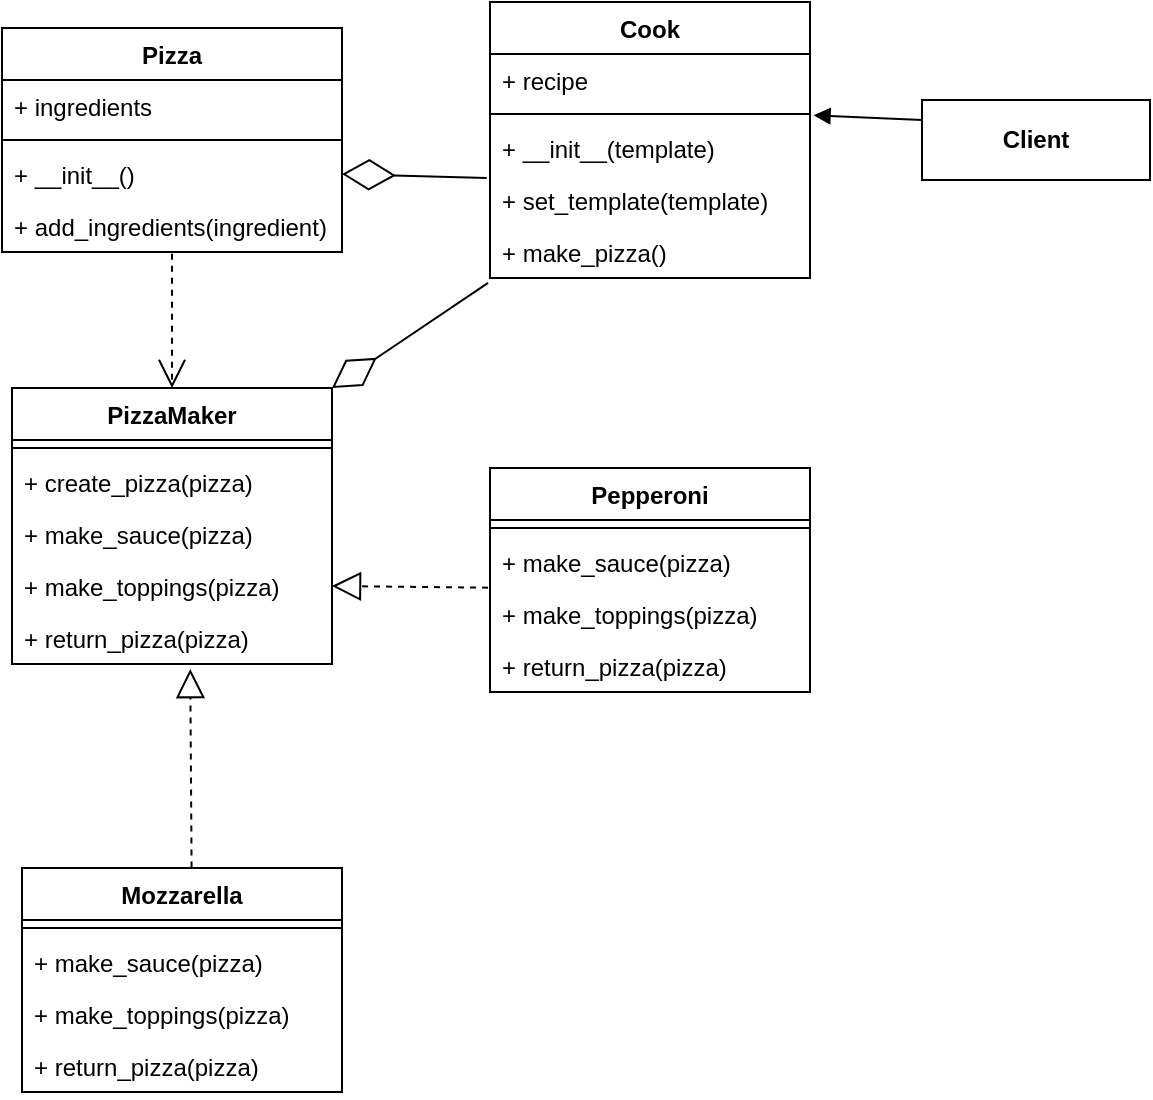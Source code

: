<mxfile version="21.7.2" type="device">
  <diagram id="C5RBs43oDa-KdzZeNtuy" name="Page-1">
    <mxGraphModel dx="1195" dy="658" grid="1" gridSize="10" guides="1" tooltips="1" connect="1" arrows="1" fold="1" page="1" pageScale="1" pageWidth="827" pageHeight="1169" math="0" shadow="0">
      <root>
        <mxCell id="WIyWlLk6GJQsqaUBKTNV-0" />
        <mxCell id="WIyWlLk6GJQsqaUBKTNV-1" parent="WIyWlLk6GJQsqaUBKTNV-0" />
        <mxCell id="EzUdXzh6BlRIs6PF3T6g-0" value="PizzaMaker" style="swimlane;fontStyle=1;align=center;verticalAlign=top;childLayout=stackLayout;horizontal=1;startSize=26;horizontalStack=0;resizeParent=1;resizeParentMax=0;resizeLast=0;collapsible=1;marginBottom=0;whiteSpace=wrap;html=1;" vertex="1" parent="WIyWlLk6GJQsqaUBKTNV-1">
          <mxGeometry x="175" y="340" width="160" height="138" as="geometry" />
        </mxCell>
        <mxCell id="EzUdXzh6BlRIs6PF3T6g-2" value="" style="line;strokeWidth=1;fillColor=none;align=left;verticalAlign=middle;spacingTop=-1;spacingLeft=3;spacingRight=3;rotatable=0;labelPosition=right;points=[];portConstraint=eastwest;strokeColor=inherit;" vertex="1" parent="EzUdXzh6BlRIs6PF3T6g-0">
          <mxGeometry y="26" width="160" height="8" as="geometry" />
        </mxCell>
        <mxCell id="EzUdXzh6BlRIs6PF3T6g-3" value="+ create_pizza(pizza)" style="text;strokeColor=none;fillColor=none;align=left;verticalAlign=top;spacingLeft=4;spacingRight=4;overflow=hidden;rotatable=0;points=[[0,0.5],[1,0.5]];portConstraint=eastwest;whiteSpace=wrap;html=1;" vertex="1" parent="EzUdXzh6BlRIs6PF3T6g-0">
          <mxGeometry y="34" width="160" height="26" as="geometry" />
        </mxCell>
        <mxCell id="EzUdXzh6BlRIs6PF3T6g-4" value="+ make_sauce(pizza)" style="text;strokeColor=none;fillColor=none;align=left;verticalAlign=top;spacingLeft=4;spacingRight=4;overflow=hidden;rotatable=0;points=[[0,0.5],[1,0.5]];portConstraint=eastwest;whiteSpace=wrap;html=1;" vertex="1" parent="EzUdXzh6BlRIs6PF3T6g-0">
          <mxGeometry y="60" width="160" height="26" as="geometry" />
        </mxCell>
        <mxCell id="EzUdXzh6BlRIs6PF3T6g-5" value="+ make_toppings(pizza)" style="text;strokeColor=none;fillColor=none;align=left;verticalAlign=top;spacingLeft=4;spacingRight=4;overflow=hidden;rotatable=0;points=[[0,0.5],[1,0.5]];portConstraint=eastwest;whiteSpace=wrap;html=1;" vertex="1" parent="EzUdXzh6BlRIs6PF3T6g-0">
          <mxGeometry y="86" width="160" height="26" as="geometry" />
        </mxCell>
        <mxCell id="EzUdXzh6BlRIs6PF3T6g-6" value="+ return_pizza(pizza)" style="text;strokeColor=none;fillColor=none;align=left;verticalAlign=top;spacingLeft=4;spacingRight=4;overflow=hidden;rotatable=0;points=[[0,0.5],[1,0.5]];portConstraint=eastwest;whiteSpace=wrap;html=1;" vertex="1" parent="EzUdXzh6BlRIs6PF3T6g-0">
          <mxGeometry y="112" width="160" height="26" as="geometry" />
        </mxCell>
        <mxCell id="EzUdXzh6BlRIs6PF3T6g-7" value="Pizza" style="swimlane;fontStyle=1;align=center;verticalAlign=top;childLayout=stackLayout;horizontal=1;startSize=26;horizontalStack=0;resizeParent=1;resizeParentMax=0;resizeLast=0;collapsible=1;marginBottom=0;whiteSpace=wrap;html=1;" vertex="1" parent="WIyWlLk6GJQsqaUBKTNV-1">
          <mxGeometry x="170" y="160" width="170" height="112" as="geometry" />
        </mxCell>
        <mxCell id="EzUdXzh6BlRIs6PF3T6g-8" value="+ ingredients" style="text;strokeColor=none;fillColor=none;align=left;verticalAlign=top;spacingLeft=4;spacingRight=4;overflow=hidden;rotatable=0;points=[[0,0.5],[1,0.5]];portConstraint=eastwest;whiteSpace=wrap;html=1;" vertex="1" parent="EzUdXzh6BlRIs6PF3T6g-7">
          <mxGeometry y="26" width="170" height="26" as="geometry" />
        </mxCell>
        <mxCell id="EzUdXzh6BlRIs6PF3T6g-9" value="" style="line;strokeWidth=1;fillColor=none;align=left;verticalAlign=middle;spacingTop=-1;spacingLeft=3;spacingRight=3;rotatable=0;labelPosition=right;points=[];portConstraint=eastwest;strokeColor=inherit;" vertex="1" parent="EzUdXzh6BlRIs6PF3T6g-7">
          <mxGeometry y="52" width="170" height="8" as="geometry" />
        </mxCell>
        <mxCell id="EzUdXzh6BlRIs6PF3T6g-10" value="+ __init__()" style="text;strokeColor=none;fillColor=none;align=left;verticalAlign=top;spacingLeft=4;spacingRight=4;overflow=hidden;rotatable=0;points=[[0,0.5],[1,0.5]];portConstraint=eastwest;whiteSpace=wrap;html=1;" vertex="1" parent="EzUdXzh6BlRIs6PF3T6g-7">
          <mxGeometry y="60" width="170" height="26" as="geometry" />
        </mxCell>
        <mxCell id="EzUdXzh6BlRIs6PF3T6g-11" value="+ add_ingredients(ingredient)" style="text;strokeColor=none;fillColor=none;align=left;verticalAlign=top;spacingLeft=4;spacingRight=4;overflow=hidden;rotatable=0;points=[[0,0.5],[1,0.5]];portConstraint=eastwest;whiteSpace=wrap;html=1;" vertex="1" parent="EzUdXzh6BlRIs6PF3T6g-7">
          <mxGeometry y="86" width="170" height="26" as="geometry" />
        </mxCell>
        <mxCell id="EzUdXzh6BlRIs6PF3T6g-14" value="Mozzarella" style="swimlane;fontStyle=1;align=center;verticalAlign=top;childLayout=stackLayout;horizontal=1;startSize=26;horizontalStack=0;resizeParent=1;resizeParentMax=0;resizeLast=0;collapsible=1;marginBottom=0;whiteSpace=wrap;html=1;" vertex="1" parent="WIyWlLk6GJQsqaUBKTNV-1">
          <mxGeometry x="180" y="580" width="160" height="112" as="geometry" />
        </mxCell>
        <mxCell id="EzUdXzh6BlRIs6PF3T6g-16" value="" style="line;strokeWidth=1;fillColor=none;align=left;verticalAlign=middle;spacingTop=-1;spacingLeft=3;spacingRight=3;rotatable=0;labelPosition=right;points=[];portConstraint=eastwest;strokeColor=inherit;" vertex="1" parent="EzUdXzh6BlRIs6PF3T6g-14">
          <mxGeometry y="26" width="160" height="8" as="geometry" />
        </mxCell>
        <mxCell id="EzUdXzh6BlRIs6PF3T6g-18" value="+ make_sauce(pizza)" style="text;strokeColor=none;fillColor=none;align=left;verticalAlign=top;spacingLeft=4;spacingRight=4;overflow=hidden;rotatable=0;points=[[0,0.5],[1,0.5]];portConstraint=eastwest;whiteSpace=wrap;html=1;" vertex="1" parent="EzUdXzh6BlRIs6PF3T6g-14">
          <mxGeometry y="34" width="160" height="26" as="geometry" />
        </mxCell>
        <mxCell id="EzUdXzh6BlRIs6PF3T6g-19" value="+ make_toppings(pizza)" style="text;strokeColor=none;fillColor=none;align=left;verticalAlign=top;spacingLeft=4;spacingRight=4;overflow=hidden;rotatable=0;points=[[0,0.5],[1,0.5]];portConstraint=eastwest;whiteSpace=wrap;html=1;" vertex="1" parent="EzUdXzh6BlRIs6PF3T6g-14">
          <mxGeometry y="60" width="160" height="26" as="geometry" />
        </mxCell>
        <mxCell id="EzUdXzh6BlRIs6PF3T6g-20" value="+ return_pizza(pizza)" style="text;strokeColor=none;fillColor=none;align=left;verticalAlign=top;spacingLeft=4;spacingRight=4;overflow=hidden;rotatable=0;points=[[0,0.5],[1,0.5]];portConstraint=eastwest;whiteSpace=wrap;html=1;" vertex="1" parent="EzUdXzh6BlRIs6PF3T6g-14">
          <mxGeometry y="86" width="160" height="26" as="geometry" />
        </mxCell>
        <mxCell id="EzUdXzh6BlRIs6PF3T6g-21" value="Pepperoni" style="swimlane;fontStyle=1;align=center;verticalAlign=top;childLayout=stackLayout;horizontal=1;startSize=26;horizontalStack=0;resizeParent=1;resizeParentMax=0;resizeLast=0;collapsible=1;marginBottom=0;whiteSpace=wrap;html=1;" vertex="1" parent="WIyWlLk6GJQsqaUBKTNV-1">
          <mxGeometry x="414" y="380" width="160" height="112" as="geometry" />
        </mxCell>
        <mxCell id="EzUdXzh6BlRIs6PF3T6g-22" value="" style="line;strokeWidth=1;fillColor=none;align=left;verticalAlign=middle;spacingTop=-1;spacingLeft=3;spacingRight=3;rotatable=0;labelPosition=right;points=[];portConstraint=eastwest;strokeColor=inherit;" vertex="1" parent="EzUdXzh6BlRIs6PF3T6g-21">
          <mxGeometry y="26" width="160" height="8" as="geometry" />
        </mxCell>
        <mxCell id="EzUdXzh6BlRIs6PF3T6g-23" value="+ make_sauce(pizza)" style="text;strokeColor=none;fillColor=none;align=left;verticalAlign=top;spacingLeft=4;spacingRight=4;overflow=hidden;rotatable=0;points=[[0,0.5],[1,0.5]];portConstraint=eastwest;whiteSpace=wrap;html=1;" vertex="1" parent="EzUdXzh6BlRIs6PF3T6g-21">
          <mxGeometry y="34" width="160" height="26" as="geometry" />
        </mxCell>
        <mxCell id="EzUdXzh6BlRIs6PF3T6g-24" value="+ make_toppings(pizza)" style="text;strokeColor=none;fillColor=none;align=left;verticalAlign=top;spacingLeft=4;spacingRight=4;overflow=hidden;rotatable=0;points=[[0,0.5],[1,0.5]];portConstraint=eastwest;whiteSpace=wrap;html=1;" vertex="1" parent="EzUdXzh6BlRIs6PF3T6g-21">
          <mxGeometry y="60" width="160" height="26" as="geometry" />
        </mxCell>
        <mxCell id="EzUdXzh6BlRIs6PF3T6g-25" value="+ return_pizza(pizza)" style="text;strokeColor=none;fillColor=none;align=left;verticalAlign=top;spacingLeft=4;spacingRight=4;overflow=hidden;rotatable=0;points=[[0,0.5],[1,0.5]];portConstraint=eastwest;whiteSpace=wrap;html=1;" vertex="1" parent="EzUdXzh6BlRIs6PF3T6g-21">
          <mxGeometry y="86" width="160" height="26" as="geometry" />
        </mxCell>
        <mxCell id="EzUdXzh6BlRIs6PF3T6g-26" value="Cook" style="swimlane;fontStyle=1;align=center;verticalAlign=top;childLayout=stackLayout;horizontal=1;startSize=26;horizontalStack=0;resizeParent=1;resizeParentMax=0;resizeLast=0;collapsible=1;marginBottom=0;whiteSpace=wrap;html=1;" vertex="1" parent="WIyWlLk6GJQsqaUBKTNV-1">
          <mxGeometry x="414" y="147" width="160" height="138" as="geometry" />
        </mxCell>
        <mxCell id="EzUdXzh6BlRIs6PF3T6g-31" value="+ recipe" style="text;strokeColor=none;fillColor=none;align=left;verticalAlign=top;spacingLeft=4;spacingRight=4;overflow=hidden;rotatable=0;points=[[0,0.5],[1,0.5]];portConstraint=eastwest;whiteSpace=wrap;html=1;" vertex="1" parent="EzUdXzh6BlRIs6PF3T6g-26">
          <mxGeometry y="26" width="160" height="26" as="geometry" />
        </mxCell>
        <mxCell id="EzUdXzh6BlRIs6PF3T6g-27" value="" style="line;strokeWidth=1;fillColor=none;align=left;verticalAlign=middle;spacingTop=-1;spacingLeft=3;spacingRight=3;rotatable=0;labelPosition=right;points=[];portConstraint=eastwest;strokeColor=inherit;" vertex="1" parent="EzUdXzh6BlRIs6PF3T6g-26">
          <mxGeometry y="52" width="160" height="8" as="geometry" />
        </mxCell>
        <mxCell id="EzUdXzh6BlRIs6PF3T6g-28" value="+ __init__(template)" style="text;strokeColor=none;fillColor=none;align=left;verticalAlign=top;spacingLeft=4;spacingRight=4;overflow=hidden;rotatable=0;points=[[0,0.5],[1,0.5]];portConstraint=eastwest;whiteSpace=wrap;html=1;" vertex="1" parent="EzUdXzh6BlRIs6PF3T6g-26">
          <mxGeometry y="60" width="160" height="26" as="geometry" />
        </mxCell>
        <mxCell id="EzUdXzh6BlRIs6PF3T6g-29" value="+ set_template(template)" style="text;strokeColor=none;fillColor=none;align=left;verticalAlign=top;spacingLeft=4;spacingRight=4;overflow=hidden;rotatable=0;points=[[0,0.5],[1,0.5]];portConstraint=eastwest;whiteSpace=wrap;html=1;" vertex="1" parent="EzUdXzh6BlRIs6PF3T6g-26">
          <mxGeometry y="86" width="160" height="26" as="geometry" />
        </mxCell>
        <mxCell id="EzUdXzh6BlRIs6PF3T6g-30" value="+ make_pizza()" style="text;strokeColor=none;fillColor=none;align=left;verticalAlign=top;spacingLeft=4;spacingRight=4;overflow=hidden;rotatable=0;points=[[0,0.5],[1,0.5]];portConstraint=eastwest;whiteSpace=wrap;html=1;" vertex="1" parent="EzUdXzh6BlRIs6PF3T6g-26">
          <mxGeometry y="112" width="160" height="26" as="geometry" />
        </mxCell>
        <mxCell id="EzUdXzh6BlRIs6PF3T6g-33" value="" style="endArrow=diamondThin;endFill=0;endSize=24;html=1;rounded=0;entryX=1;entryY=0;entryDx=0;entryDy=0;exitX=-0.006;exitY=1.093;exitDx=0;exitDy=0;exitPerimeter=0;" edge="1" parent="WIyWlLk6GJQsqaUBKTNV-1" source="EzUdXzh6BlRIs6PF3T6g-30" target="EzUdXzh6BlRIs6PF3T6g-0">
          <mxGeometry width="160" relative="1" as="geometry">
            <mxPoint x="430.84" y="320.02" as="sourcePoint" />
            <mxPoint x="360.0" y="320.002" as="targetPoint" />
          </mxGeometry>
        </mxCell>
        <mxCell id="EzUdXzh6BlRIs6PF3T6g-34" value="" style="endArrow=block;dashed=1;endFill=0;endSize=12;html=1;rounded=0;entryX=0.557;entryY=1.097;entryDx=0;entryDy=0;entryPerimeter=0;exitX=0.53;exitY=-0.002;exitDx=0;exitDy=0;exitPerimeter=0;" edge="1" parent="WIyWlLk6GJQsqaUBKTNV-1" source="EzUdXzh6BlRIs6PF3T6g-14" target="EzUdXzh6BlRIs6PF3T6g-6">
          <mxGeometry width="160" relative="1" as="geometry">
            <mxPoint x="200" y="530" as="sourcePoint" />
            <mxPoint x="360" y="530" as="targetPoint" />
          </mxGeometry>
        </mxCell>
        <mxCell id="EzUdXzh6BlRIs6PF3T6g-35" value="" style="endArrow=block;dashed=1;endFill=0;endSize=12;html=1;rounded=0;entryX=1;entryY=0.5;entryDx=0;entryDy=0;exitX=-0.006;exitY=0.993;exitDx=0;exitDy=0;exitPerimeter=0;" edge="1" parent="WIyWlLk6GJQsqaUBKTNV-1" source="EzUdXzh6BlRIs6PF3T6g-23" target="EzUdXzh6BlRIs6PF3T6g-5">
          <mxGeometry width="160" relative="1" as="geometry">
            <mxPoint x="371" y="529" as="sourcePoint" />
            <mxPoint x="370" y="430" as="targetPoint" />
          </mxGeometry>
        </mxCell>
        <mxCell id="EzUdXzh6BlRIs6PF3T6g-36" value="" style="endArrow=diamondThin;endFill=0;endSize=24;html=1;rounded=0;entryX=1;entryY=0.5;entryDx=0;entryDy=0;exitX=-0.01;exitY=1.077;exitDx=0;exitDy=0;exitPerimeter=0;" edge="1" parent="WIyWlLk6GJQsqaUBKTNV-1" source="EzUdXzh6BlRIs6PF3T6g-28" target="EzUdXzh6BlRIs6PF3T6g-10">
          <mxGeometry width="160" relative="1" as="geometry">
            <mxPoint x="408" y="220" as="sourcePoint" />
            <mxPoint x="330" y="273" as="targetPoint" />
          </mxGeometry>
        </mxCell>
        <mxCell id="EzUdXzh6BlRIs6PF3T6g-42" value="&lt;b&gt;Client&lt;/b&gt;" style="html=1;whiteSpace=wrap;" vertex="1" parent="WIyWlLk6GJQsqaUBKTNV-1">
          <mxGeometry x="630" y="196" width="114" height="40" as="geometry" />
        </mxCell>
        <mxCell id="EzUdXzh6BlRIs6PF3T6g-43" value="" style="html=1;verticalAlign=bottom;endArrow=block;curved=0;rounded=0;entryX=1.011;entryY=-0.128;entryDx=0;entryDy=0;entryPerimeter=0;exitX=0;exitY=0.25;exitDx=0;exitDy=0;" edge="1" parent="WIyWlLk6GJQsqaUBKTNV-1" source="EzUdXzh6BlRIs6PF3T6g-42" target="EzUdXzh6BlRIs6PF3T6g-28">
          <mxGeometry width="80" relative="1" as="geometry">
            <mxPoint x="620" y="310" as="sourcePoint" />
            <mxPoint x="700" y="310" as="targetPoint" />
          </mxGeometry>
        </mxCell>
        <mxCell id="EzUdXzh6BlRIs6PF3T6g-44" value="" style="endArrow=open;endSize=12;dashed=1;html=1;rounded=0;entryX=0.5;entryY=0;entryDx=0;entryDy=0;exitX=0.5;exitY=1.032;exitDx=0;exitDy=0;exitPerimeter=0;" edge="1" parent="WIyWlLk6GJQsqaUBKTNV-1" source="EzUdXzh6BlRIs6PF3T6g-11" target="EzUdXzh6BlRIs6PF3T6g-0">
          <mxGeometry width="160" relative="1" as="geometry">
            <mxPoint x="130" y="348.84" as="sourcePoint" />
            <mxPoint x="130" y="285.0" as="targetPoint" />
          </mxGeometry>
        </mxCell>
      </root>
    </mxGraphModel>
  </diagram>
</mxfile>
